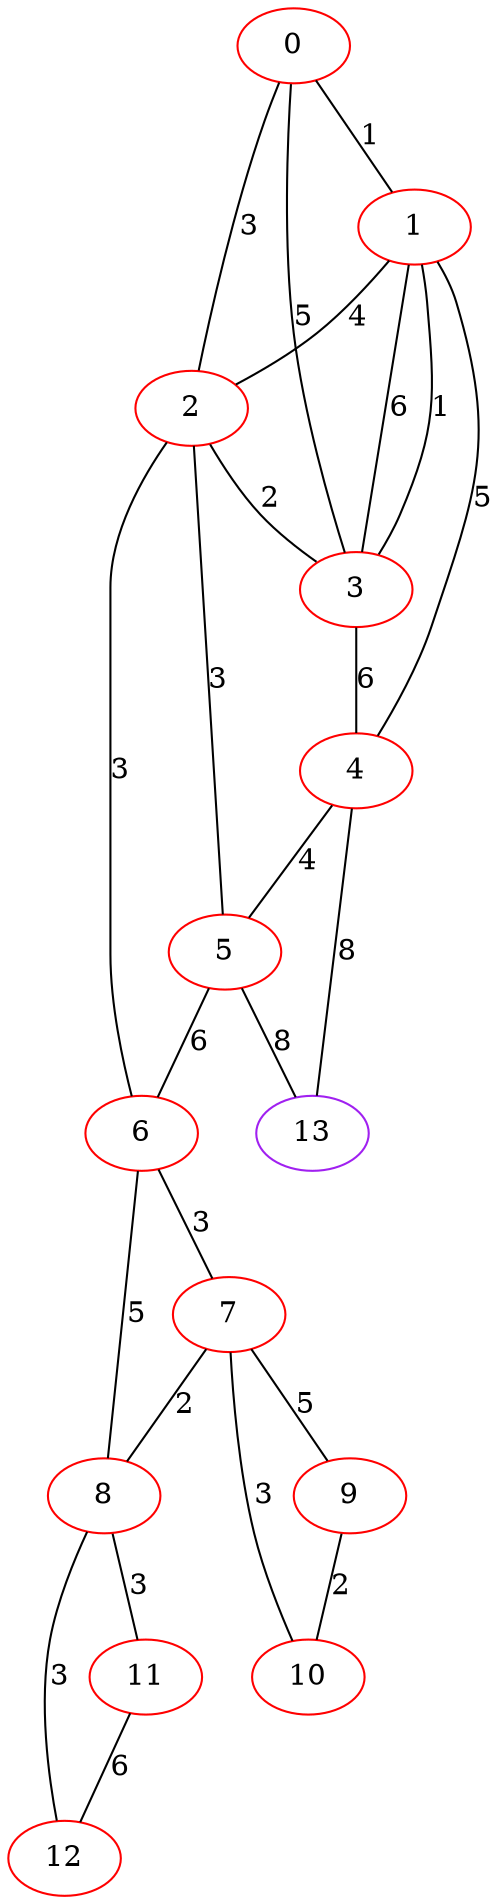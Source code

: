 graph "" {
0 [color=red, weight=1];
1 [color=red, weight=1];
2 [color=red, weight=1];
3 [color=red, weight=1];
4 [color=red, weight=1];
5 [color=red, weight=1];
6 [color=red, weight=1];
7 [color=red, weight=1];
8 [color=red, weight=1];
9 [color=red, weight=1];
10 [color=red, weight=1];
11 [color=red, weight=1];
12 [color=red, weight=1];
13 [color=purple, weight=4];
0 -- 1  [key=0, label=1];
0 -- 2  [key=0, label=3];
0 -- 3  [key=0, label=5];
1 -- 2  [key=0, label=4];
1 -- 3  [key=0, label=6];
1 -- 3  [key=1, label=1];
1 -- 4  [key=0, label=5];
2 -- 3  [key=0, label=2];
2 -- 5  [key=0, label=3];
2 -- 6  [key=0, label=3];
3 -- 4  [key=0, label=6];
4 -- 5  [key=0, label=4];
4 -- 13  [key=0, label=8];
5 -- 13  [key=0, label=8];
5 -- 6  [key=0, label=6];
6 -- 8  [key=0, label=5];
6 -- 7  [key=0, label=3];
7 -- 8  [key=0, label=2];
7 -- 9  [key=0, label=5];
7 -- 10  [key=0, label=3];
8 -- 11  [key=0, label=3];
8 -- 12  [key=0, label=3];
9 -- 10  [key=0, label=2];
11 -- 12  [key=0, label=6];
}
